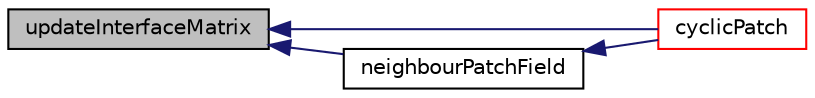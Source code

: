 digraph "updateInterfaceMatrix"
{
  bgcolor="transparent";
  edge [fontname="Helvetica",fontsize="10",labelfontname="Helvetica",labelfontsize="10"];
  node [fontname="Helvetica",fontsize="10",shape=record];
  rankdir="LR";
  Node1 [label="updateInterfaceMatrix",height=0.2,width=0.4,color="black", fillcolor="grey75", style="filled", fontcolor="black"];
  Node1 -> Node2 [dir="back",color="midnightblue",fontsize="10",style="solid",fontname="Helvetica"];
  Node2 [label="cyclicPatch",height=0.2,width=0.4,color="red",URL="$a00481.html#ad03241f1e3bb8bd80c1f26498bc210c0",tooltip="Return local reference cast into the cyclic patch. "];
  Node1 -> Node3 [dir="back",color="midnightblue",fontsize="10",style="solid",fontname="Helvetica"];
  Node3 [label="neighbourPatchField",height=0.2,width=0.4,color="black",URL="$a00481.html#abcf110ab918d0efb4ebb8f27c8fcc5eb",tooltip="Return reference to neighbour patchField. "];
  Node3 -> Node2 [dir="back",color="midnightblue",fontsize="10",style="solid",fontname="Helvetica"];
}
